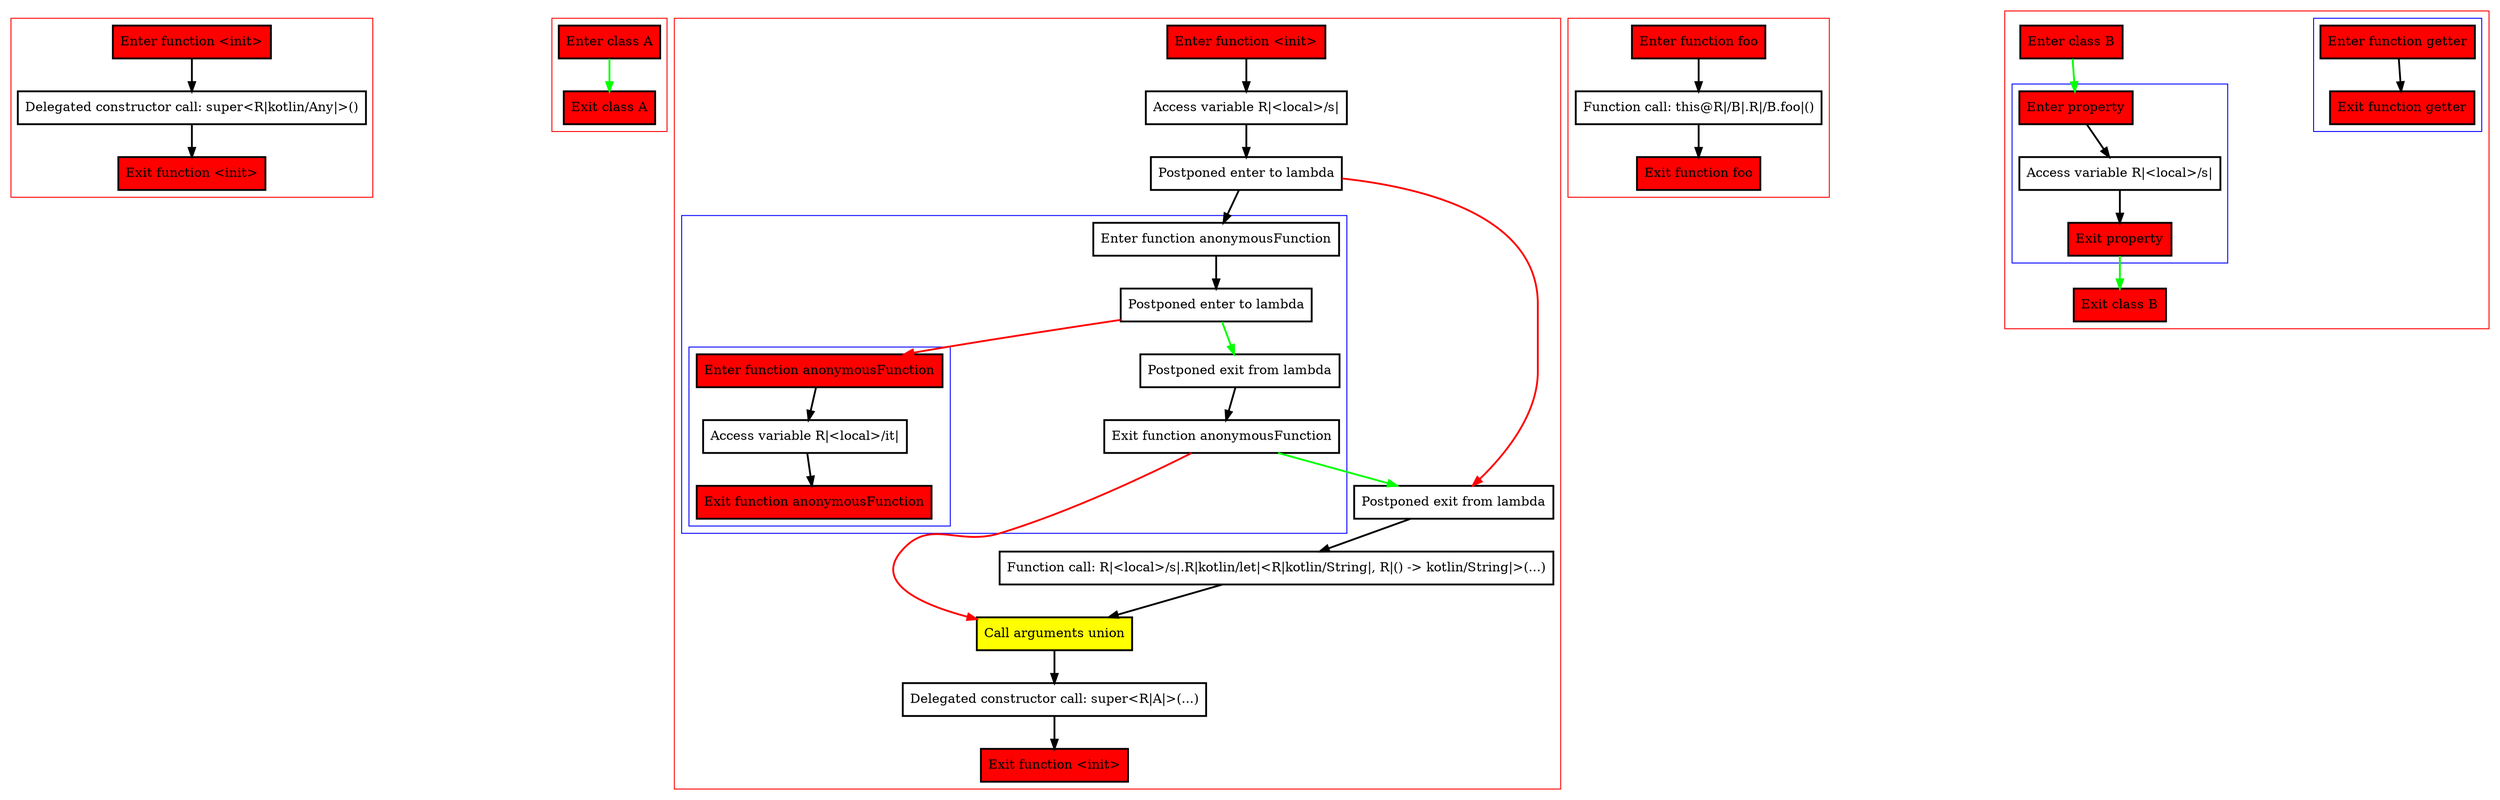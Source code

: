 digraph postponedLambdaInConstructor_kt {
    graph [nodesep=3]
    node [shape=box penwidth=2]
    edge [penwidth=2]

    subgraph cluster_0 {
        color=red
        0 [label="Enter function <init>" style="filled" fillcolor=red];
        2 [label="Delegated constructor call: super<R|kotlin/Any|>()"];
        1 [label="Exit function <init>" style="filled" fillcolor=red];
    }
    0 -> {2};
    2 -> {1};

    subgraph cluster_1 {
        color=red
        3 [label="Enter class A" style="filled" fillcolor=red];
        4 [label="Exit class A" style="filled" fillcolor=red];
    }
    3 -> {4} [color=green];

    subgraph cluster_2 {
        color=red
        5 [label="Enter function <init>" style="filled" fillcolor=red];
        7 [label="Access variable R|<local>/s|"];
        8 [label="Postponed enter to lambda"];
        subgraph cluster_3 {
            color=blue
            10 [label="Enter function anonymousFunction"];
            12 [label="Postponed enter to lambda"];
            subgraph cluster_4 {
                color=blue
                17 [label="Enter function anonymousFunction" style="filled" fillcolor=red];
                19 [label="Access variable R|<local>/it|"];
                18 [label="Exit function anonymousFunction" style="filled" fillcolor=red];
            }
            13 [label="Postponed exit from lambda"];
            11 [label="Exit function anonymousFunction"];
        }
        9 [label="Postponed exit from lambda"];
        14 [label="Function call: R|<local>/s|.R|kotlin/let|<R|kotlin/String|, R|() -> kotlin/String|>(...)"];
        16 [label="Call arguments union" style="filled" fillcolor=yellow];
        15 [label="Delegated constructor call: super<R|A|>(...)"];
        6 [label="Exit function <init>" style="filled" fillcolor=red];
    }
    5 -> {7};
    7 -> {8};
    8 -> {10};
    8 -> {9} [color=red];
    9 -> {14};
    10 -> {12};
    11 -> {9} [color=green];
    11 -> {16} [color=red];
    12 -> {13 13} [color=green];
    12 -> {17} [color=red];
    13 -> {11};
    14 -> {16};
    15 -> {6};
    16 -> {15};
    17 -> {19};
    19 -> {18};

    subgraph cluster_5 {
        color=red
        25 [label="Enter function foo" style="filled" fillcolor=red];
        27 [label="Function call: this@R|/B|.R|/B.foo|()"];
        26 [label="Exit function foo" style="filled" fillcolor=red];
    }
    25 -> {27};
    27 -> {26};

    subgraph cluster_6 {
        color=red
        28 [label="Enter class B" style="filled" fillcolor=red];
        subgraph cluster_7 {
            color=blue
            20 [label="Enter function getter" style="filled" fillcolor=red];
            21 [label="Exit function getter" style="filled" fillcolor=red];
        }
        subgraph cluster_8 {
            color=blue
            22 [label="Enter property" style="filled" fillcolor=red];
            24 [label="Access variable R|<local>/s|"];
            23 [label="Exit property" style="filled" fillcolor=red];
        }
        29 [label="Exit class B" style="filled" fillcolor=red];
    }
    28 -> {22} [color=green];
    22 -> {24};
    23 -> {29} [color=green];
    24 -> {23};
    20 -> {21};

}
